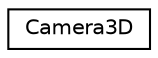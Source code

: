 digraph "Graphical Class Hierarchy"
{
 // LATEX_PDF_SIZE
  edge [fontname="Helvetica",fontsize="10",labelfontname="Helvetica",labelfontsize="10"];
  node [fontname="Helvetica",fontsize="10",shape=record];
  rankdir="LR";
  Node0 [label="Camera3D",height=0.2,width=0.4,color="black", fillcolor="white", style="filled",URL="$structCamera3D.html",tooltip=" "];
}

